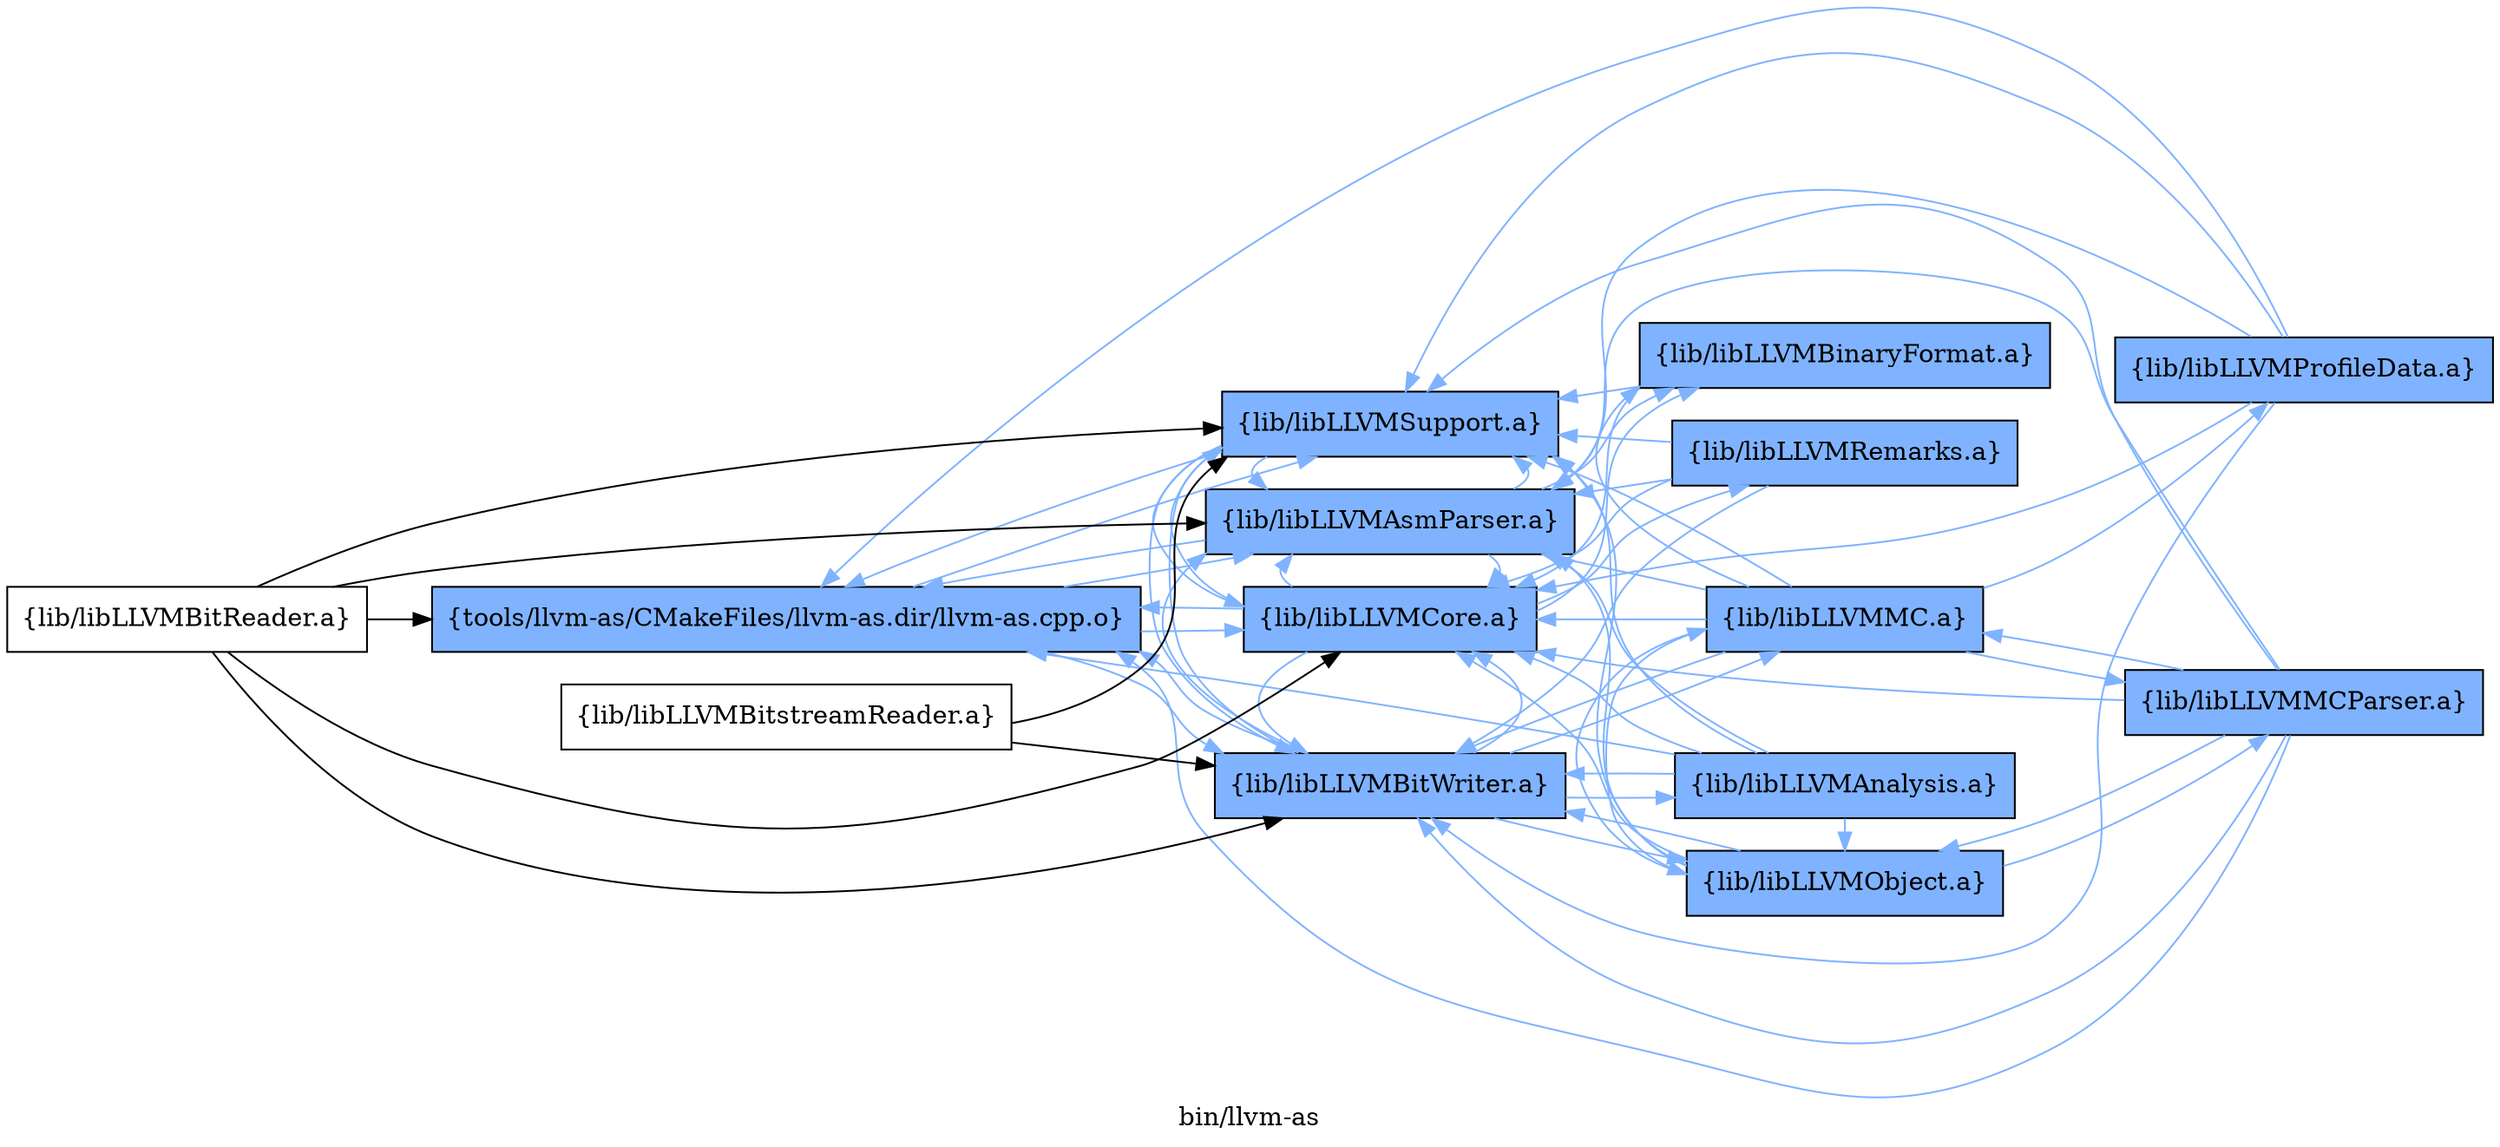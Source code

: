 digraph "bin/llvm-as" {
	label="bin/llvm-as";
	rankdir=LR;
	{ rank=same; Node0x562df6d6b0c8;  }
	{ rank=same; Node0x562df6d6a808; Node0x562df6d6a308; Node0x562df6d6b3e8; Node0x562df6d6aee8;  }
	{ rank=same; Node0x562df6d6f768; Node0x562df6d69408; Node0x562df6d69ea8; Node0x562df6d70c08; Node0x562df6d67b08;  }

	Node0x562df6d6b0c8 [shape=record,shape=box,group=1,style=filled,fillcolor="0.600000 0.5 1",label="{tools/llvm-as/CMakeFiles/llvm-as.dir/llvm-as.cpp.o}"];
	Node0x562df6d6b0c8 -> Node0x562df6d6a808[color="0.600000 0.5 1"];
	Node0x562df6d6b0c8 -> Node0x562df6d6a308[color="0.600000 0.5 1"];
	Node0x562df6d6b0c8 -> Node0x562df6d6b3e8[color="0.600000 0.5 1"];
	Node0x562df6d6b0c8 -> Node0x562df6d6aee8[color="0.600000 0.5 1"];
	Node0x562df6d6a808 [shape=record,shape=box,group=1,style=filled,fillcolor="0.600000 0.5 1",label="{lib/libLLVMAsmParser.a}"];
	Node0x562df6d6a808 -> Node0x562df6d6b0c8[color="0.600000 0.5 1"];
	Node0x562df6d6a808 -> Node0x562df6d6b3e8[color="0.600000 0.5 1"];
	Node0x562df6d6a808 -> Node0x562df6d6aee8[color="0.600000 0.5 1"];
	Node0x562df6d6a808 -> Node0x562df6d6f768[color="0.600000 0.5 1"];
	Node0x562df6d6a308 [shape=record,shape=box,group=1,style=filled,fillcolor="0.600000 0.5 1",label="{lib/libLLVMBitWriter.a}"];
	Node0x562df6d6a308 -> Node0x562df6d6b0c8[color="0.600000 0.5 1"];
	Node0x562df6d6a308 -> Node0x562df6d6a808[color="0.600000 0.5 1"];
	Node0x562df6d6a308 -> Node0x562df6d6b3e8[color="0.600000 0.5 1"];
	Node0x562df6d6a308 -> Node0x562df6d6aee8[color="0.600000 0.5 1"];
	Node0x562df6d6a308 -> Node0x562df6d69408[color="0.600000 0.5 1"];
	Node0x562df6d6a308 -> Node0x562df6d69ea8[color="0.600000 0.5 1"];
	Node0x562df6d6a308 -> Node0x562df6d70c08[color="0.600000 0.5 1"];
	Node0x562df6d6b3e8 [shape=record,shape=box,group=1,style=filled,fillcolor="0.600000 0.5 1",label="{lib/libLLVMCore.a}"];
	Node0x562df6d6b3e8 -> Node0x562df6d6b0c8[color="0.600000 0.5 1"];
	Node0x562df6d6b3e8 -> Node0x562df6d6a808[color="0.600000 0.5 1"];
	Node0x562df6d6b3e8 -> Node0x562df6d6a308[color="0.600000 0.5 1"];
	Node0x562df6d6b3e8 -> Node0x562df6d6aee8[color="0.600000 0.5 1"];
	Node0x562df6d6b3e8 -> Node0x562df6d6f768[color="0.600000 0.5 1"];
	Node0x562df6d6b3e8 -> Node0x562df6d67b08[color="0.600000 0.5 1"];
	Node0x562df6d6aee8 [shape=record,shape=box,group=1,style=filled,fillcolor="0.600000 0.5 1",label="{lib/libLLVMSupport.a}"];
	Node0x562df6d6aee8 -> Node0x562df6d6a808[color="0.600000 0.5 1"];
	Node0x562df6d6aee8 -> Node0x562df6d6a308[color="0.600000 0.5 1"];
	Node0x562df6d6aee8 -> Node0x562df6d6b3e8[color="0.600000 0.5 1"];
	Node0x562df6d6aee8 -> Node0x562df6d6b0c8[color="0.600000 0.5 1"];
	Node0x562df6d6f768 [shape=record,shape=box,group=1,style=filled,fillcolor="0.600000 0.5 1",label="{lib/libLLVMBinaryFormat.a}"];
	Node0x562df6d6f768 -> Node0x562df6d6b3e8[color="0.600000 0.5 1"];
	Node0x562df6d6f768 -> Node0x562df6d6aee8[color="0.600000 0.5 1"];
	Node0x562df6d69408 [shape=record,shape=box,group=1,style=filled,fillcolor="0.600000 0.5 1",label="{lib/libLLVMAnalysis.a}"];
	Node0x562df6d69408 -> Node0x562df6d6b0c8[color="0.600000 0.5 1"];
	Node0x562df6d69408 -> Node0x562df6d6a808[color="0.600000 0.5 1"];
	Node0x562df6d69408 -> Node0x562df6d6b3e8[color="0.600000 0.5 1"];
	Node0x562df6d69408 -> Node0x562df6d6aee8[color="0.600000 0.5 1"];
	Node0x562df6d69408 -> Node0x562df6d69ea8[color="0.600000 0.5 1"];
	Node0x562df6d69408 -> Node0x562df6d6a308[color="0.600000 0.5 1"];
	Node0x562df6d69ea8 [shape=record,shape=box,group=1,style=filled,fillcolor="0.600000 0.5 1",label="{lib/libLLVMObject.a}"];
	Node0x562df6d69ea8 -> Node0x562df6d6a808[color="0.600000 0.5 1"];
	Node0x562df6d69ea8 -> Node0x562df6d6a308[color="0.600000 0.5 1"];
	Node0x562df6d69ea8 -> Node0x562df6d6b3e8[color="0.600000 0.5 1"];
	Node0x562df6d69ea8 -> Node0x562df6d6aee8[color="0.600000 0.5 1"];
	Node0x562df6d69ea8 -> Node0x562df6d70c08[color="0.600000 0.5 1"];
	Node0x562df6d69ea8 -> Node0x562df6d68968[color="0.600000 0.5 1"];
	Node0x562df6d70c08 [shape=record,shape=box,group=1,style=filled,fillcolor="0.600000 0.5 1",label="{lib/libLLVMMC.a}"];
	Node0x562df6d70c08 -> Node0x562df6d6b3e8[color="0.600000 0.5 1"];
	Node0x562df6d70c08 -> Node0x562df6d6aee8[color="0.600000 0.5 1"];
	Node0x562df6d70c08 -> Node0x562df6d69ea8[color="0.600000 0.5 1"];
	Node0x562df6d70c08 -> Node0x562df6d6a808[color="0.600000 0.5 1"];
	Node0x562df6d70c08 -> Node0x562df6d6a308[color="0.600000 0.5 1"];
	Node0x562df6d70c08 -> Node0x562df6d68f08[color="0.600000 0.5 1"];
	Node0x562df6d70c08 -> Node0x562df6d68968[color="0.600000 0.5 1"];
	Node0x562df6d70c08 -> Node0x562df6d6f768[color="0.600000 0.5 1"];
	Node0x562df6d67b08 [shape=record,shape=box,group=1,style=filled,fillcolor="0.600000 0.5 1",label="{lib/libLLVMRemarks.a}"];
	Node0x562df6d67b08 -> Node0x562df6d6aee8[color="0.600000 0.5 1"];
	Node0x562df6d67b08 -> Node0x562df6d6a308[color="0.600000 0.5 1"];
	Node0x562df6d67b08 -> Node0x562df6d6b3e8[color="0.600000 0.5 1"];
	Node0x562df6d67b08 -> Node0x562df6d6a808[color="0.600000 0.5 1"];
	Node0x562df6d68f08 [shape=record,shape=box,group=1,style=filled,fillcolor="0.600000 0.5 1",label="{lib/libLLVMProfileData.a}"];
	Node0x562df6d68f08 -> Node0x562df6d6b0c8[color="0.600000 0.5 1"];
	Node0x562df6d68f08 -> Node0x562df6d6a308[color="0.600000 0.5 1"];
	Node0x562df6d68f08 -> Node0x562df6d6b3e8[color="0.600000 0.5 1"];
	Node0x562df6d68f08 -> Node0x562df6d6aee8[color="0.600000 0.5 1"];
	Node0x562df6d68f08 -> Node0x562df6d6a808[color="0.600000 0.5 1"];
	Node0x562df6d68968 [shape=record,shape=box,group=1,style=filled,fillcolor="0.600000 0.5 1",label="{lib/libLLVMMCParser.a}"];
	Node0x562df6d68968 -> Node0x562df6d6b0c8[color="0.600000 0.5 1"];
	Node0x562df6d68968 -> Node0x562df6d6a808[color="0.600000 0.5 1"];
	Node0x562df6d68968 -> Node0x562df6d6a308[color="0.600000 0.5 1"];
	Node0x562df6d68968 -> Node0x562df6d6b3e8[color="0.600000 0.5 1"];
	Node0x562df6d68968 -> Node0x562df6d6aee8[color="0.600000 0.5 1"];
	Node0x562df6d68968 -> Node0x562df6d69ea8[color="0.600000 0.5 1"];
	Node0x562df6d68968 -> Node0x562df6d70c08[color="0.600000 0.5 1"];
	Node0x562df6d699f8 [shape=record,shape=box,group=0,label="{lib/libLLVMBitReader.a}"];
	Node0x562df6d699f8 -> Node0x562df6d6b0c8;
	Node0x562df6d699f8 -> Node0x562df6d6a808;
	Node0x562df6d699f8 -> Node0x562df6d6a308;
	Node0x562df6d699f8 -> Node0x562df6d6b3e8;
	Node0x562df6d699f8 -> Node0x562df6d6aee8;
	Node0x562df6d68f58 [shape=record,shape=box,group=0,label="{lib/libLLVMBitstreamReader.a}"];
	Node0x562df6d68f58 -> Node0x562df6d6a308;
	Node0x562df6d68f58 -> Node0x562df6d6aee8;
}
